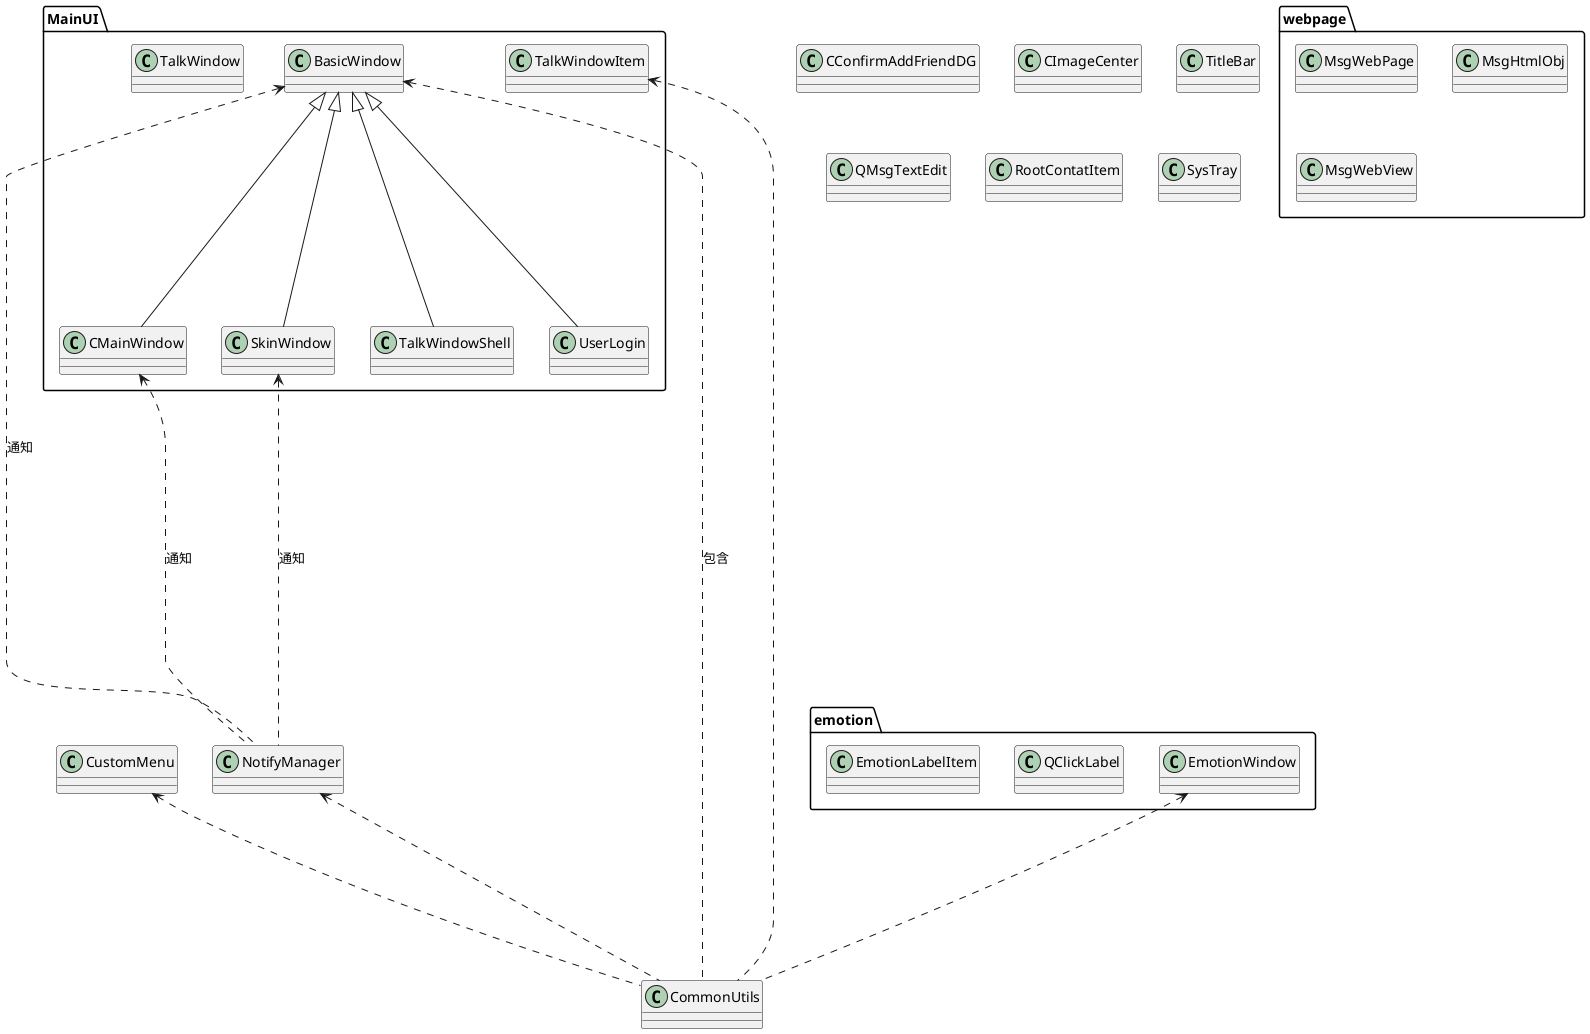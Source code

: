 @startuml

package "MainUI"
{
    class BasicWindow
    {
    }

    class CMainWindow
    {
    }

    class SkinWindow
    {
    }

    class TalkWindowShell
    {
    }

    class TalkWindow
    {
    }

    class UserLogin
    {
    }

    class TalkWindowItem
    {

    }

    UserLogin--up--|>BasicWindow
    CMainWindow--up--|>BasicWindow
    SkinWindow--up--|>BasicWindow
    TalkWindowShell--up--|>BasicWindow
}

package "webpage"
{
    class MsgWebPage
    {
    }

    class MsgHtmlObj
    {
    }

    class MsgWebView
    {
    }

}



class CConfirmAddFriendDG
{

}

class CImageCenter
{

}

class CommonUtils
{

}

class NotifyManager
{

}
NotifyManager...up...>BasicWindow : 通知 
NotifyManager...up...>SkinWindow : 通知 
NotifyManager...up...>CMainWindow : 通知 


class CustomMenu
{

}

class TitleBar
{

}




package "emotion"
{
    class EmotionWindow
    {

    }
    class QClickLabel
    {

    }
    class EmotionLabelItem
    {

    }

}

class QMsgTextEdit
{

}

class RootContatItem
{

}

class SysTray
{

}



CommonUtils..up..>BasicWindow : 包含
CommonUtils..up..>NotifyManager
CommonUtils..up..>CustomMenu
CommonUtils..up..>TalkWindowItem
CommonUtils..up..>EmotionWindow
@enduml








